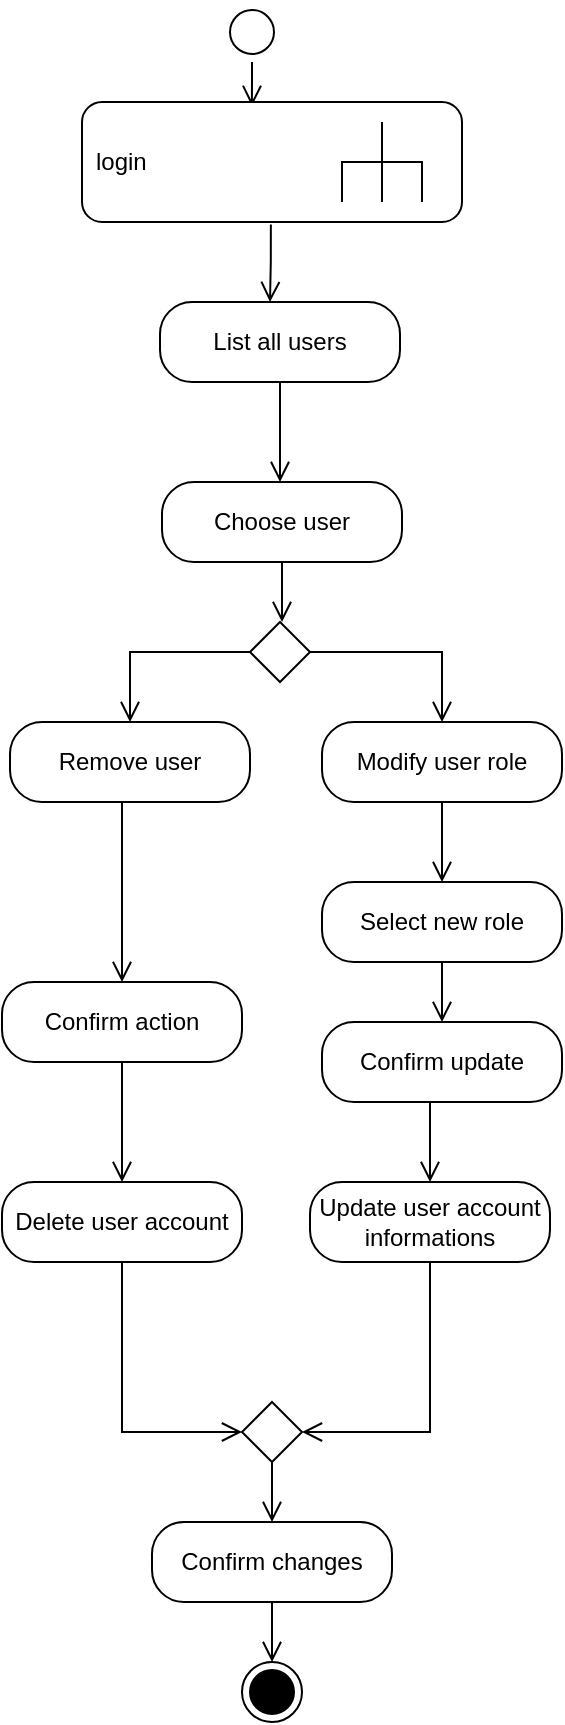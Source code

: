 <mxfile>
    <diagram name="Page-1" id="e7e014a7-5840-1c2e-5031-d8a46d1fe8dd">
        <mxGraphModel dx="633" dy="389" grid="1" gridSize="10" guides="1" tooltips="1" connect="1" arrows="1" fold="1" page="1" pageScale="1" pageWidth="1169" pageHeight="826" background="none" math="0" shadow="0">
            <root>
                <mxCell id="0"/>
                <mxCell id="1" parent="0"/>
                <mxCell id="Cq3anVchyaS_GFDWmDvX-41" value="" style="ellipse;html=1;shape=startState;labelBackgroundColor=none;" parent="1" vertex="1">
                    <mxGeometry x="310" y="10" width="30" height="30" as="geometry"/>
                </mxCell>
                <mxCell id="Cq3anVchyaS_GFDWmDvX-42" value="" style="edgeStyle=orthogonalEdgeStyle;html=1;verticalAlign=bottom;endArrow=open;endSize=8;rounded=0;entryX=0.447;entryY=0.033;entryDx=0;entryDy=0;labelBackgroundColor=none;fontColor=default;entryPerimeter=0;" parent="1" source="Cq3anVchyaS_GFDWmDvX-41" target="Axr4d7FuB_N9rjWUVlUZ-1" edge="1">
                    <mxGeometry relative="1" as="geometry">
                        <mxPoint x="95" y="140" as="targetPoint"/>
                        <mxPoint x="80" y="80" as="sourcePoint"/>
                    </mxGeometry>
                </mxCell>
                <mxCell id="Cq3anVchyaS_GFDWmDvX-47" value="List all users" style="rounded=1;whiteSpace=wrap;html=1;arcSize=40;labelBackgroundColor=none;" parent="1" vertex="1">
                    <mxGeometry x="279" y="160" width="120" height="40" as="geometry"/>
                </mxCell>
                <mxCell id="Cq3anVchyaS_GFDWmDvX-48" value="" style="edgeStyle=orthogonalEdgeStyle;html=1;verticalAlign=bottom;endArrow=open;endSize=8;rounded=0;exitX=0.5;exitY=1;exitDx=0;exitDy=0;labelBackgroundColor=none;fontColor=default;" parent="1" source="Cq3anVchyaS_GFDWmDvX-47" edge="1">
                    <mxGeometry relative="1" as="geometry">
                        <mxPoint x="339" y="250" as="targetPoint"/>
                    </mxGeometry>
                </mxCell>
                <mxCell id="Cq3anVchyaS_GFDWmDvX-55" value="" style="edgeStyle=orthogonalEdgeStyle;html=1;verticalAlign=bottom;endArrow=open;endSize=8;rounded=0;labelBackgroundColor=none;fontColor=default;exitX=0;exitY=0.5;exitDx=0;exitDy=0;entryX=0.5;entryY=0;entryDx=0;entryDy=0;" parent="1" source="4" target="Cq3anVchyaS_GFDWmDvX-59" edge="1">
                    <mxGeometry relative="1" as="geometry">
                        <mxPoint x="257" y="398" as="targetPoint"/>
                        <mxPoint x="259.5" y="313" as="sourcePoint"/>
                    </mxGeometry>
                </mxCell>
                <mxCell id="Cq3anVchyaS_GFDWmDvX-56" value="" style="edgeStyle=orthogonalEdgeStyle;html=1;verticalAlign=bottom;endArrow=open;endSize=8;rounded=0;labelBackgroundColor=none;fontColor=default;exitX=1;exitY=0.5;exitDx=0;exitDy=0;" parent="1" source="4" target="Cq3anVchyaS_GFDWmDvX-61" edge="1">
                    <mxGeometry relative="1" as="geometry">
                        <mxPoint x="419.5" y="410" as="targetPoint"/>
                        <mxPoint x="419.5" y="340" as="sourcePoint"/>
                        <Array as="points"/>
                    </mxGeometry>
                </mxCell>
                <mxCell id="Cq3anVchyaS_GFDWmDvX-59" value="Remove user" style="rounded=1;whiteSpace=wrap;html=1;arcSize=40;labelBackgroundColor=none;" parent="1" vertex="1">
                    <mxGeometry x="204" y="370" width="120" height="40" as="geometry"/>
                </mxCell>
                <mxCell id="Cq3anVchyaS_GFDWmDvX-60" value="" style="edgeStyle=orthogonalEdgeStyle;html=1;verticalAlign=bottom;endArrow=open;endSize=8;rounded=0;labelBackgroundColor=none;fontColor=default;entryX=0.5;entryY=0;entryDx=0;entryDy=0;" parent="1" source="Cq3anVchyaS_GFDWmDvX-59" target="12" edge="1">
                    <mxGeometry relative="1" as="geometry">
                        <mxPoint x="260" y="490" as="targetPoint"/>
                        <Array as="points">
                            <mxPoint x="260" y="440"/>
                            <mxPoint x="260" y="440"/>
                        </Array>
                    </mxGeometry>
                </mxCell>
                <mxCell id="Cq3anVchyaS_GFDWmDvX-61" value="Modify user role" style="rounded=1;whiteSpace=wrap;html=1;arcSize=40;labelBackgroundColor=none;" parent="1" vertex="1">
                    <mxGeometry x="360" y="370" width="120" height="40" as="geometry"/>
                </mxCell>
                <mxCell id="Cq3anVchyaS_GFDWmDvX-62" value="" style="edgeStyle=orthogonalEdgeStyle;html=1;verticalAlign=bottom;endArrow=open;endSize=8;rounded=0;labelBackgroundColor=none;fontColor=default;entryX=0.5;entryY=0;entryDx=0;entryDy=0;" parent="1" source="Cq3anVchyaS_GFDWmDvX-61" target="6" edge="1">
                    <mxGeometry relative="1" as="geometry">
                        <mxPoint x="420" y="445" as="targetPoint"/>
                    </mxGeometry>
                </mxCell>
                <mxCell id="Cq3anVchyaS_GFDWmDvX-78" value="Delete user account" style="rounded=1;whiteSpace=wrap;html=1;arcSize=40;labelBackgroundColor=none;" parent="1" vertex="1">
                    <mxGeometry x="200" y="600" width="120" height="40" as="geometry"/>
                </mxCell>
                <mxCell id="Cq3anVchyaS_GFDWmDvX-79" value="" style="edgeStyle=orthogonalEdgeStyle;html=1;verticalAlign=bottom;endArrow=open;endSize=8;rounded=0;labelBackgroundColor=none;fontColor=default;entryX=0;entryY=0.5;entryDx=0;entryDy=0;" parent="1" source="Cq3anVchyaS_GFDWmDvX-78" target="10" edge="1">
                    <mxGeometry relative="1" as="geometry">
                        <mxPoint x="230" y="1061" as="targetPoint"/>
                    </mxGeometry>
                </mxCell>
                <mxCell id="Cq3anVchyaS_GFDWmDvX-80" value="Update user account&lt;div&gt;informations&lt;/div&gt;" style="rounded=1;whiteSpace=wrap;html=1;arcSize=40;labelBackgroundColor=none;" parent="1" vertex="1">
                    <mxGeometry x="354" y="600" width="120" height="40" as="geometry"/>
                </mxCell>
                <mxCell id="Cq3anVchyaS_GFDWmDvX-81" value="" style="edgeStyle=orthogonalEdgeStyle;html=1;verticalAlign=bottom;endArrow=open;endSize=8;rounded=0;labelBackgroundColor=none;fontColor=default;entryX=1;entryY=0.5;entryDx=0;entryDy=0;" parent="1" source="Cq3anVchyaS_GFDWmDvX-80" target="10" edge="1">
                    <mxGeometry relative="1" as="geometry">
                        <mxPoint x="360" y="720" as="targetPoint"/>
                        <Array as="points">
                            <mxPoint x="414" y="725"/>
                        </Array>
                    </mxGeometry>
                </mxCell>
                <mxCell id="Cq3anVchyaS_GFDWmDvX-83" value="" style="edgeStyle=orthogonalEdgeStyle;html=1;verticalAlign=bottom;endArrow=open;endSize=8;rounded=0;entryX=0.5;entryY=0;entryDx=0;entryDy=0;labelBackgroundColor=none;fontColor=default;exitX=0.5;exitY=1;exitDx=0;exitDy=0;" parent="1" source="10" target="Cq3anVchyaS_GFDWmDvX-84" edge="1">
                    <mxGeometry relative="1" as="geometry">
                        <mxPoint x="300" y="1140" as="targetPoint"/>
                        <mxPoint x="300" y="1070" as="sourcePoint"/>
                    </mxGeometry>
                </mxCell>
                <mxCell id="Cq3anVchyaS_GFDWmDvX-84" value="Confirm changes" style="rounded=1;whiteSpace=wrap;html=1;arcSize=40;labelBackgroundColor=none;" parent="1" vertex="1">
                    <mxGeometry x="275" y="770" width="120" height="40" as="geometry"/>
                </mxCell>
                <mxCell id="Cq3anVchyaS_GFDWmDvX-85" value="" style="edgeStyle=orthogonalEdgeStyle;html=1;verticalAlign=bottom;endArrow=open;endSize=8;rounded=0;labelBackgroundColor=none;fontColor=default;exitX=0.5;exitY=1;exitDx=0;exitDy=0;entryX=0.5;entryY=0;entryDx=0;entryDy=0;" parent="1" source="Cq3anVchyaS_GFDWmDvX-84" target="14" edge="1">
                    <mxGeometry relative="1" as="geometry">
                        <mxPoint x="335" y="840" as="targetPoint"/>
                    </mxGeometry>
                </mxCell>
                <mxCell id="Axr4d7FuB_N9rjWUVlUZ-1" value="login" style="shape=mxgraph.uml25.behaviorAction;html=1;rounded=1;absoluteArcSize=1;arcSize=10;align=left;spacingLeft=5;whiteSpace=wrap;" parent="1" vertex="1">
                    <mxGeometry x="240" y="60" width="190" height="60" as="geometry"/>
                </mxCell>
                <mxCell id="2" value="Choose user" style="rounded=1;whiteSpace=wrap;html=1;arcSize=40;" parent="1" vertex="1">
                    <mxGeometry x="280" y="250" width="120" height="40" as="geometry"/>
                </mxCell>
                <mxCell id="3" value="" style="edgeStyle=orthogonalEdgeStyle;html=1;verticalAlign=bottom;endArrow=open;endSize=8;" parent="1" source="2" edge="1">
                    <mxGeometry relative="1" as="geometry">
                        <mxPoint x="340" y="320" as="targetPoint"/>
                    </mxGeometry>
                </mxCell>
                <mxCell id="4" value="" style="rhombus;" parent="1" vertex="1">
                    <mxGeometry x="324" y="320" width="30" height="30" as="geometry"/>
                </mxCell>
                <mxCell id="6" value="Select new role" style="rounded=1;whiteSpace=wrap;html=1;arcSize=40;" parent="1" vertex="1">
                    <mxGeometry x="360" y="450" width="120" height="40" as="geometry"/>
                </mxCell>
                <mxCell id="7" value="" style="edgeStyle=orthogonalEdgeStyle;html=1;verticalAlign=bottom;endArrow=open;endSize=8;" parent="1" source="6" edge="1">
                    <mxGeometry relative="1" as="geometry">
                        <mxPoint x="420" y="520" as="targetPoint"/>
                    </mxGeometry>
                </mxCell>
                <mxCell id="8" value="Confirm update" style="rounded=1;whiteSpace=wrap;html=1;arcSize=40;" parent="1" vertex="1">
                    <mxGeometry x="360" y="520" width="120" height="40" as="geometry"/>
                </mxCell>
                <mxCell id="9" value="" style="edgeStyle=orthogonalEdgeStyle;html=1;verticalAlign=bottom;endArrow=open;endSize=8;entryX=0.5;entryY=0;entryDx=0;entryDy=0;" parent="1" source="8" target="Cq3anVchyaS_GFDWmDvX-80" edge="1">
                    <mxGeometry relative="1" as="geometry">
                        <mxPoint x="420" y="640" as="targetPoint"/>
                        <Array as="points">
                            <mxPoint x="414" y="580"/>
                            <mxPoint x="414" y="580"/>
                        </Array>
                    </mxGeometry>
                </mxCell>
                <mxCell id="10" value="" style="rhombus;" parent="1" vertex="1">
                    <mxGeometry x="320" y="710" width="30" height="30" as="geometry"/>
                </mxCell>
                <mxCell id="11" value="" style="edgeStyle=orthogonalEdgeStyle;html=1;verticalAlign=bottom;endArrow=open;endSize=8;rounded=0;exitX=0.497;exitY=1.021;exitDx=0;exitDy=0;labelBackgroundColor=none;fontColor=default;exitPerimeter=0;" parent="1" source="Axr4d7FuB_N9rjWUVlUZ-1" edge="1">
                    <mxGeometry relative="1" as="geometry">
                        <mxPoint x="334" y="160" as="targetPoint"/>
                        <mxPoint x="334.76" y="130" as="sourcePoint"/>
                        <Array as="points">
                            <mxPoint x="334" y="140"/>
                            <mxPoint x="334" y="160"/>
                        </Array>
                    </mxGeometry>
                </mxCell>
                <mxCell id="12" value="Confirm action" style="rounded=1;whiteSpace=wrap;html=1;arcSize=40;" parent="1" vertex="1">
                    <mxGeometry x="200" y="500" width="120" height="40" as="geometry"/>
                </mxCell>
                <mxCell id="13" value="" style="edgeStyle=orthogonalEdgeStyle;html=1;verticalAlign=bottom;endArrow=open;endSize=8;" parent="1" source="12" edge="1">
                    <mxGeometry relative="1" as="geometry">
                        <mxPoint x="260" y="600" as="targetPoint"/>
                    </mxGeometry>
                </mxCell>
                <mxCell id="14" value="" style="ellipse;html=1;shape=endState;fillColor=strokeColor;" vertex="1" parent="1">
                    <mxGeometry x="320" y="840" width="30" height="30" as="geometry"/>
                </mxCell>
            </root>
        </mxGraphModel>
    </diagram>
</mxfile>